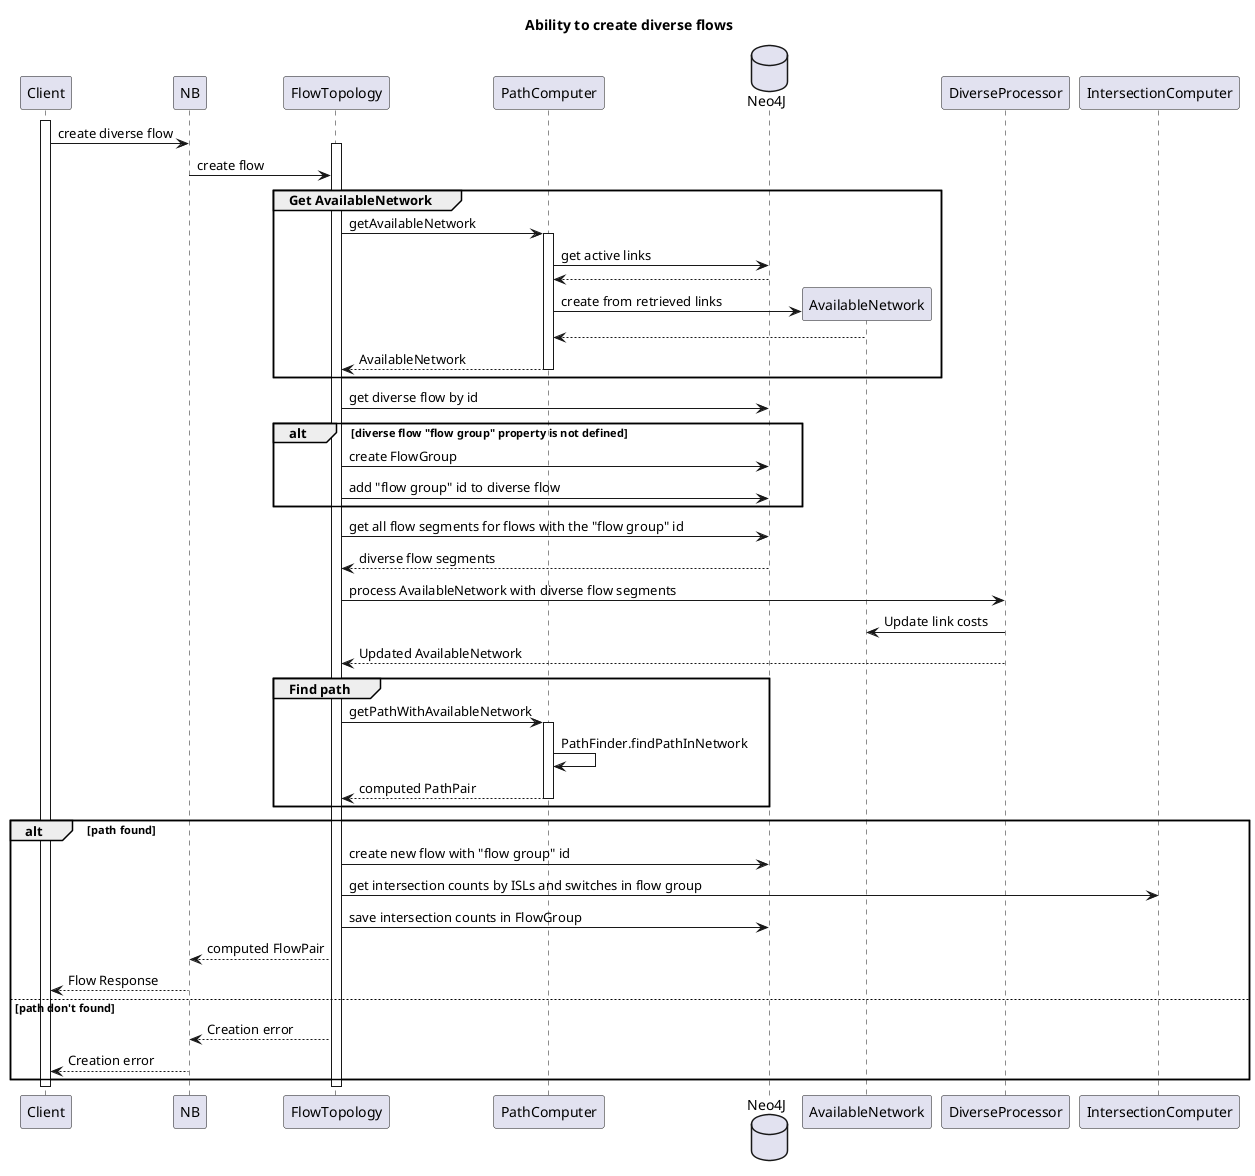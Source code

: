 @startuml
title Ability to create diverse flows

participant Client
participant NB
participant FlowTopology as Storm
participant "PathComputer" as Computer
database "Neo4J" as DB
participant "AvailableNetwork" as Network
participant "DiverseProcessor" as Processor
participant IntersectionComputer

activate Client
Client -> NB: create diverse flow
activate Storm
NB -> Storm: create flow

group Get AvailableNetwork
    Storm -> Computer: getAvailableNetwork
    activate Computer
    Computer -> DB: get active links
    DB --> Computer
    create Network
    Computer -> Network: create from retrieved links
    Network --> Computer
    Computer --> Storm: AvailableNetwork
    deactivate Computer
end

Storm -> DB: get diverse flow by id
alt diverse flow "flow group" property is not defined
   Storm -> DB: create FlowGroup
   Storm -> DB: add "flow group" id to diverse flow
end

Storm -> DB: get all flow segments for flows with the "flow group" id
DB --> Storm: diverse flow segments

Storm -> Processor: process AvailableNetwork with diverse flow segments
Processor -> Network: Update link costs
Processor --> Storm: Updated AvailableNetwork

group Find path
    Storm -> Computer: getPathWithAvailableNetwork
    activate Computer
    Computer -> Computer: PathFinder.findPathInNetwork
    Computer --> Storm: computed PathPair
    deactivate Computer
end

alt path found
    Storm -> DB: create new flow with "flow group" id
    Storm -> IntersectionComputer: get intersection counts by ISLs and switches in flow group
    Storm -> DB: save intersection counts in FlowGroup
    Storm --> NB: computed FlowPair
    NB --> Client: Flow Response

else path don't found
   Storm --> NB: Creation error
   NB --> Client: Creation error
end

deactivate Storm
deactivate Client

@enduml
